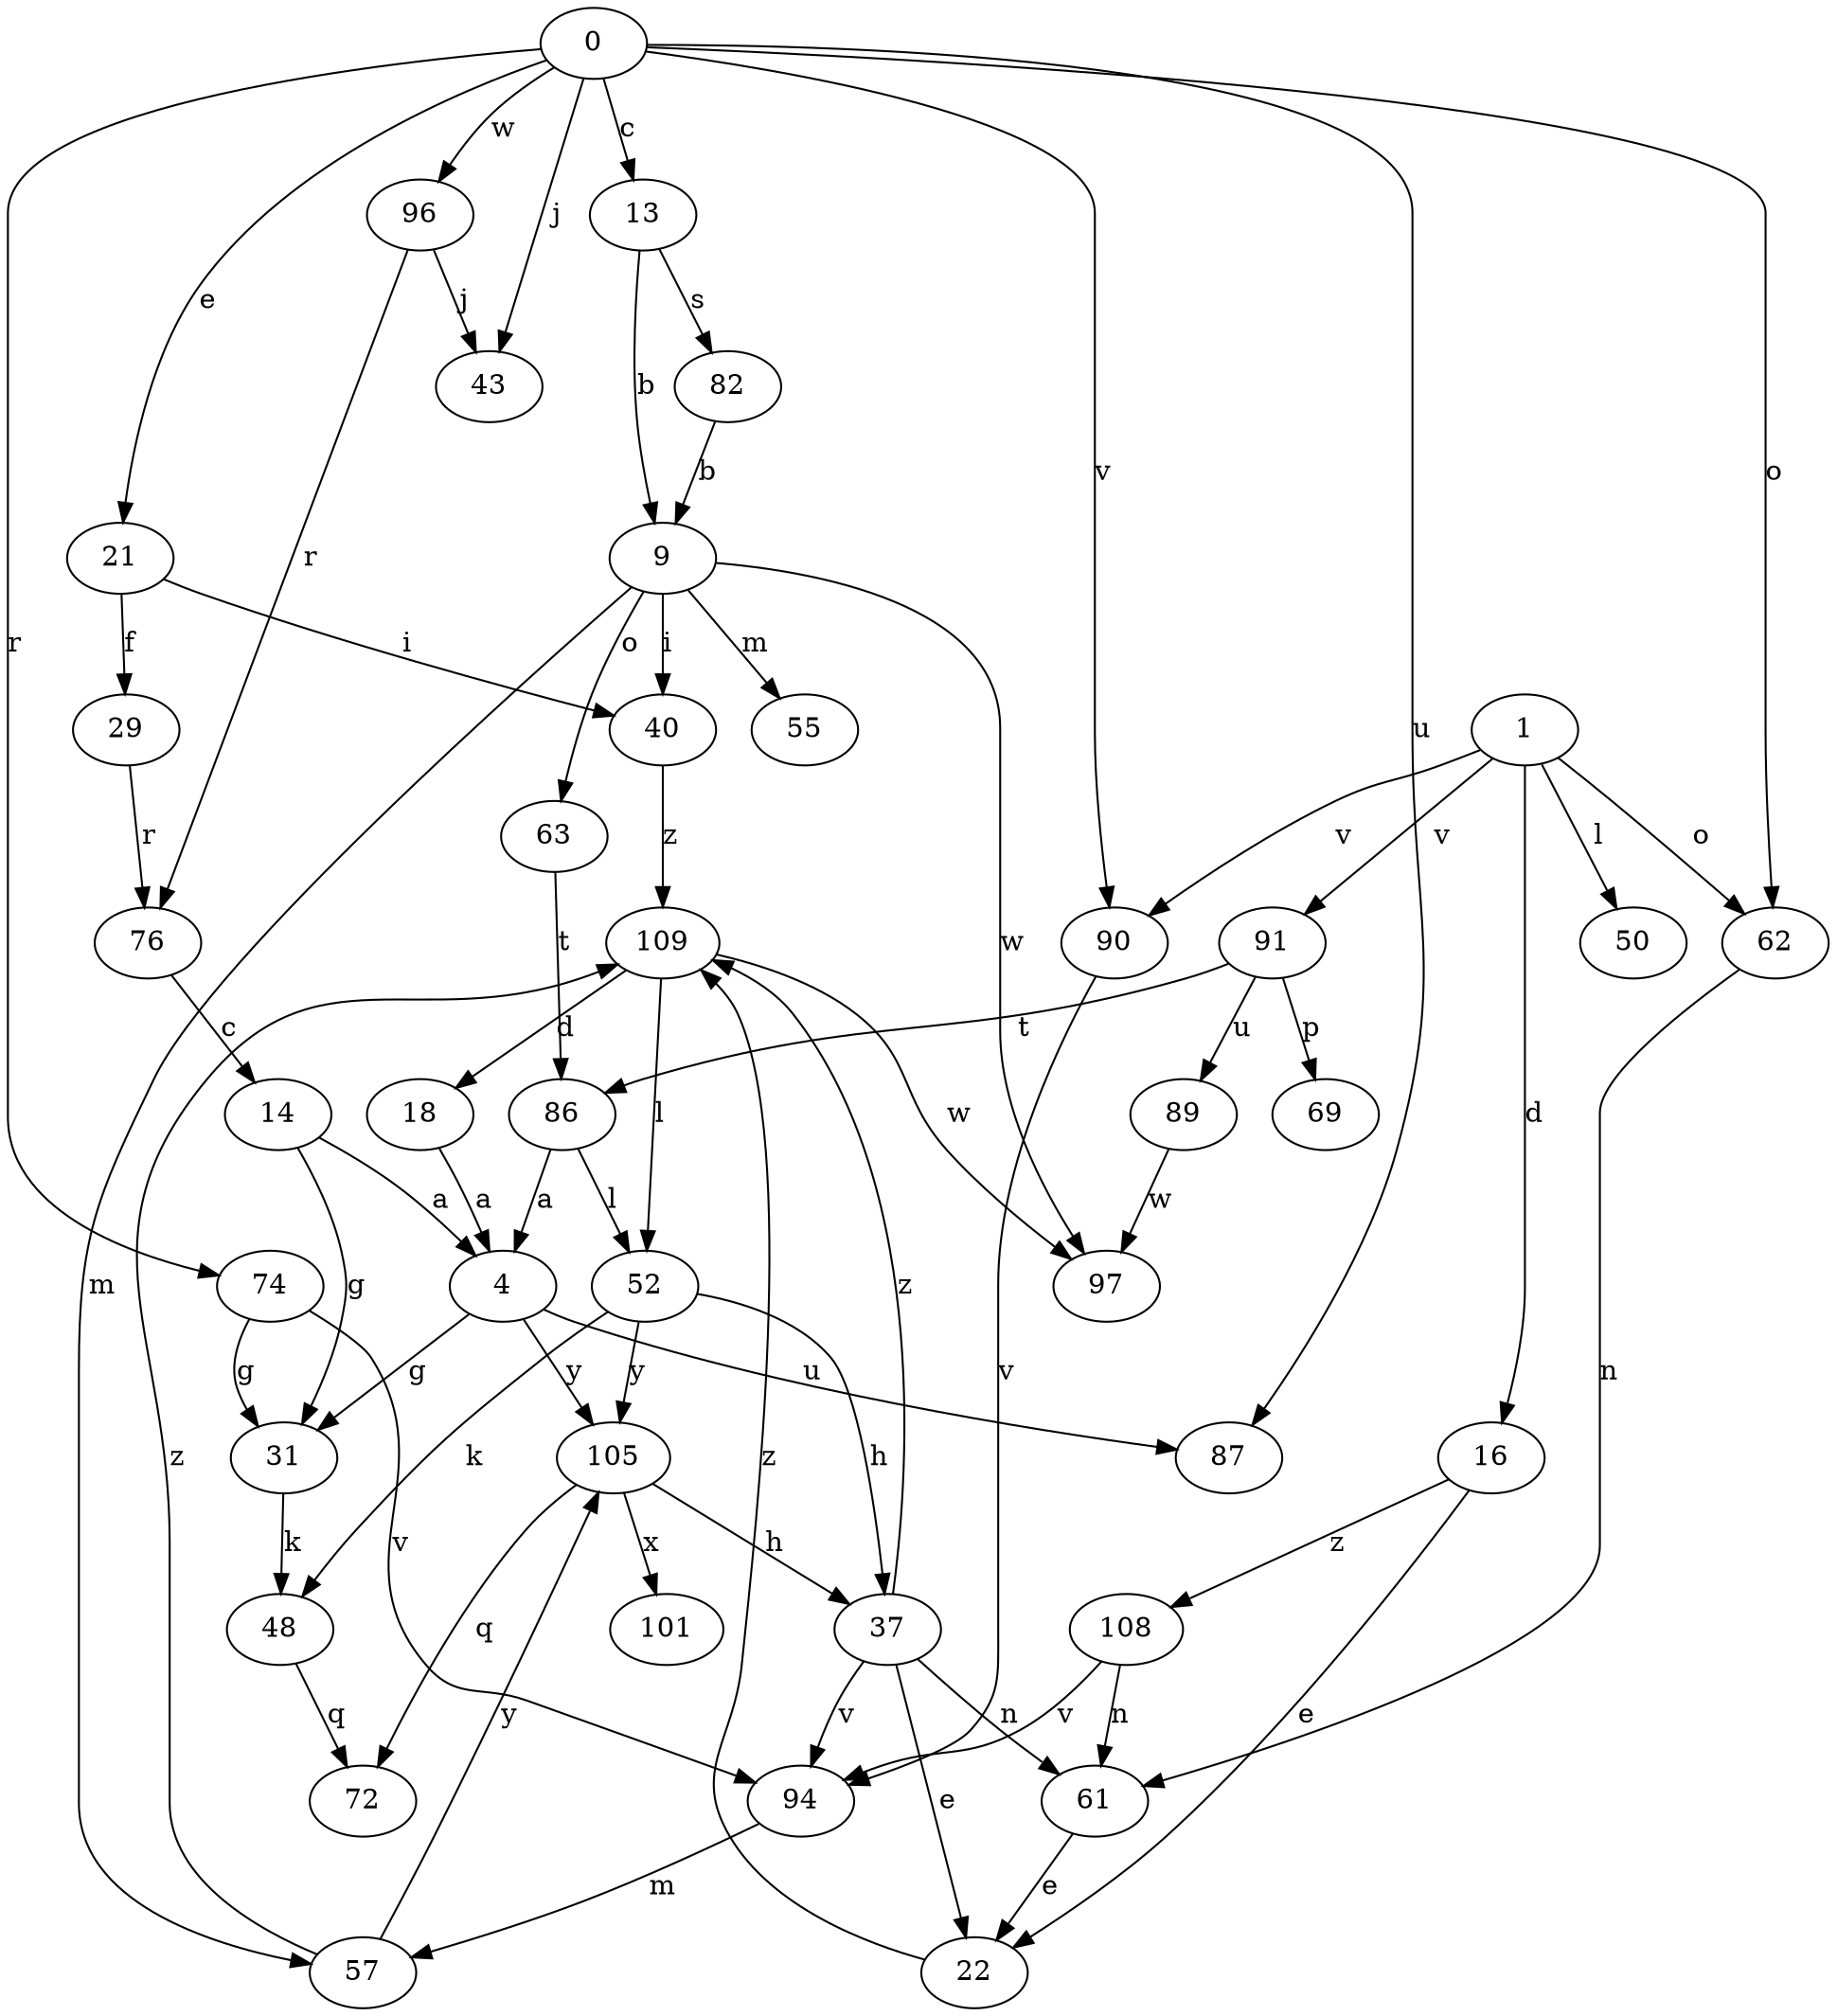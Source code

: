 strict digraph  {
0;
1;
4;
9;
13;
14;
16;
18;
21;
22;
29;
31;
37;
40;
43;
48;
50;
52;
55;
57;
61;
62;
63;
69;
72;
74;
76;
82;
86;
87;
89;
90;
91;
94;
96;
97;
101;
105;
108;
109;
0 -> 13  [label=c];
0 -> 21  [label=e];
0 -> 43  [label=j];
0 -> 62  [label=o];
0 -> 74  [label=r];
0 -> 87  [label=u];
0 -> 90  [label=v];
0 -> 96  [label=w];
1 -> 16  [label=d];
1 -> 50  [label=l];
1 -> 62  [label=o];
1 -> 90  [label=v];
1 -> 91  [label=v];
4 -> 31  [label=g];
4 -> 87  [label=u];
4 -> 105  [label=y];
9 -> 40  [label=i];
9 -> 55  [label=m];
9 -> 57  [label=m];
9 -> 63  [label=o];
9 -> 97  [label=w];
13 -> 9  [label=b];
13 -> 82  [label=s];
14 -> 4  [label=a];
14 -> 31  [label=g];
16 -> 22  [label=e];
16 -> 108  [label=z];
18 -> 4  [label=a];
21 -> 29  [label=f];
21 -> 40  [label=i];
22 -> 109  [label=z];
29 -> 76  [label=r];
31 -> 48  [label=k];
37 -> 22  [label=e];
37 -> 61  [label=n];
37 -> 94  [label=v];
37 -> 109  [label=z];
40 -> 109  [label=z];
48 -> 72  [label=q];
52 -> 37  [label=h];
52 -> 48  [label=k];
52 -> 105  [label=y];
57 -> 105  [label=y];
57 -> 109  [label=z];
61 -> 22  [label=e];
62 -> 61  [label=n];
63 -> 86  [label=t];
74 -> 31  [label=g];
74 -> 94  [label=v];
76 -> 14  [label=c];
82 -> 9  [label=b];
86 -> 4  [label=a];
86 -> 52  [label=l];
89 -> 97  [label=w];
90 -> 94  [label=v];
91 -> 69  [label=p];
91 -> 86  [label=t];
91 -> 89  [label=u];
94 -> 57  [label=m];
96 -> 43  [label=j];
96 -> 76  [label=r];
105 -> 37  [label=h];
105 -> 72  [label=q];
105 -> 101  [label=x];
108 -> 61  [label=n];
108 -> 94  [label=v];
109 -> 18  [label=d];
109 -> 52  [label=l];
109 -> 97  [label=w];
}
